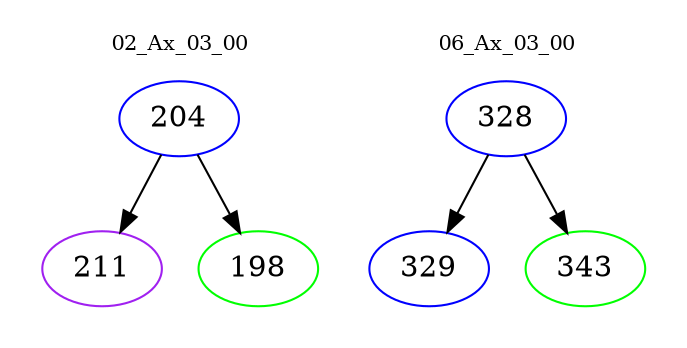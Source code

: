 digraph{
subgraph cluster_0 {
color = white
label = "02_Ax_03_00";
fontsize=10;
T0_204 [label="204", color="blue"]
T0_204 -> T0_211 [color="black"]
T0_211 [label="211", color="purple"]
T0_204 -> T0_198 [color="black"]
T0_198 [label="198", color="green"]
}
subgraph cluster_1 {
color = white
label = "06_Ax_03_00";
fontsize=10;
T1_328 [label="328", color="blue"]
T1_328 -> T1_329 [color="black"]
T1_329 [label="329", color="blue"]
T1_328 -> T1_343 [color="black"]
T1_343 [label="343", color="green"]
}
}
